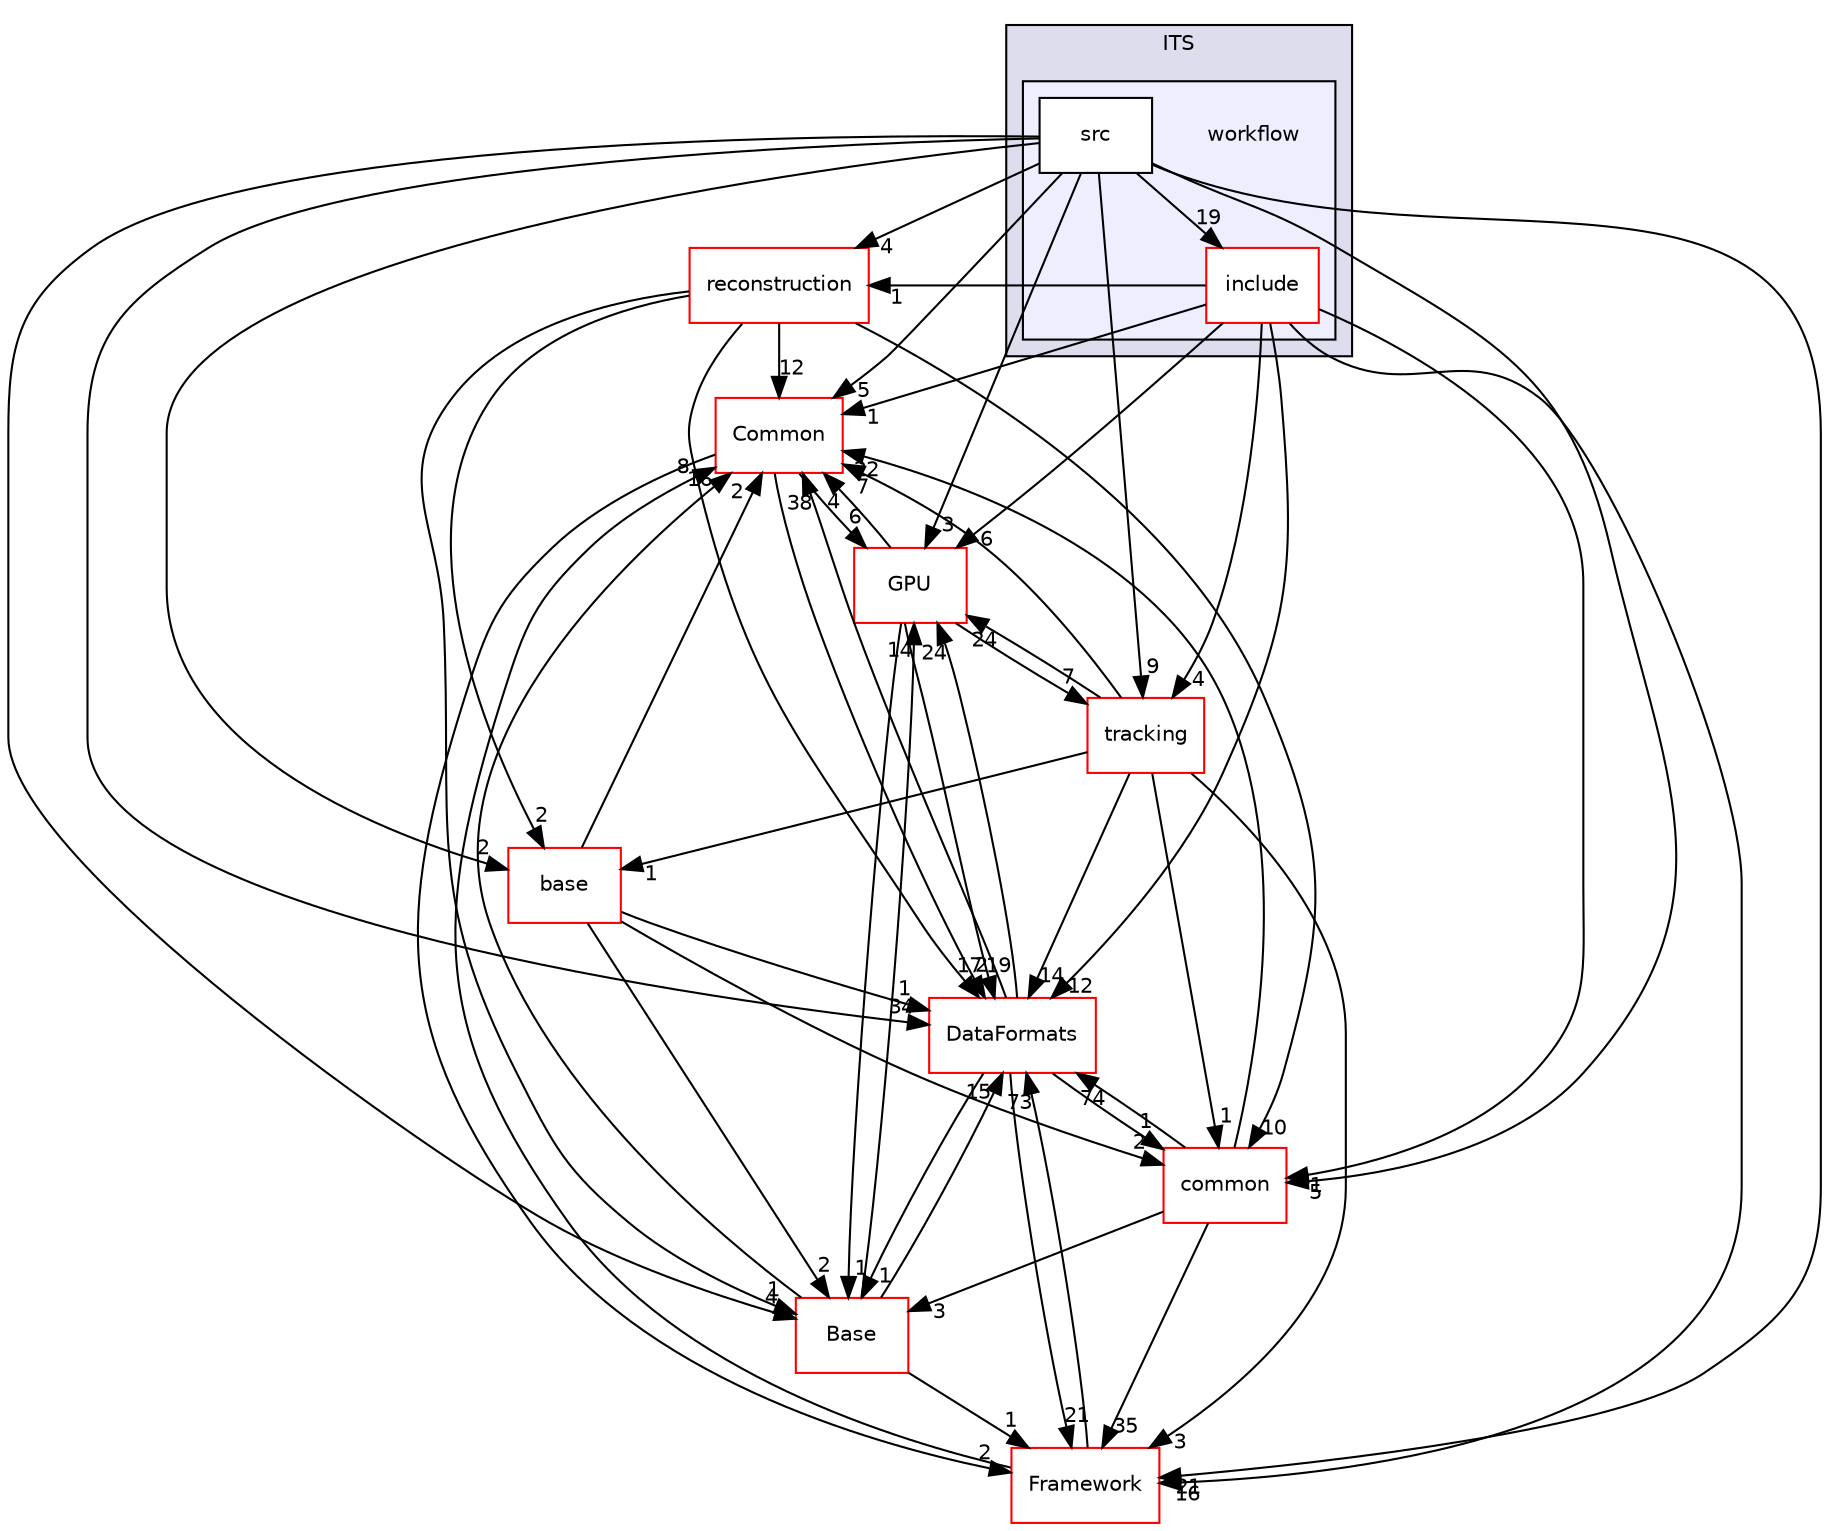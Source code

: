 digraph "/home/travis/build/AliceO2Group/AliceO2/Detectors/ITSMFT/ITS/workflow" {
  bgcolor=transparent;
  compound=true
  node [ fontsize="10", fontname="Helvetica"];
  edge [ labelfontsize="10", labelfontname="Helvetica"];
  subgraph clusterdir_871aad07cbf94d6cd423c3d8d5bdf4e9 {
    graph [ bgcolor="#ddddee", pencolor="black", label="ITS" fontname="Helvetica", fontsize="10", URL="dir_871aad07cbf94d6cd423c3d8d5bdf4e9.html"]
  subgraph clusterdir_1c10308a10e2a510f98c8482fd126054 {
    graph [ bgcolor="#eeeeff", pencolor="black", label="" URL="dir_1c10308a10e2a510f98c8482fd126054.html"];
    dir_1c10308a10e2a510f98c8482fd126054 [shape=plaintext label="workflow"];
    dir_618fe6153adfd0aa136e98ba4badcb47 [shape=box label="include" color="red" fillcolor="white" style="filled" URL="dir_618fe6153adfd0aa136e98ba4badcb47.html"];
    dir_a305436795e321b46c84ff237f418620 [shape=box label="src" color="black" fillcolor="white" style="filled" URL="dir_a305436795e321b46c84ff237f418620.html"];
  }
  }
  dir_eedff867f3c4e67d20b227cb6e0f96ab [shape=box label="base" color="red" URL="dir_eedff867f3c4e67d20b227cb6e0f96ab.html"];
  dir_4ab6b4cc6a7edbff49100e9123df213f [shape=box label="Common" color="red" URL="dir_4ab6b4cc6a7edbff49100e9123df213f.html"];
  dir_37c90836491b695b472bf98d1be8336b [shape=box label="Base" color="red" URL="dir_37c90836491b695b472bf98d1be8336b.html"];
  dir_85bf31a2e8d306e7598ffcb73f8df6bf [shape=box label="common" color="red" URL="dir_85bf31a2e8d306e7598ffcb73f8df6bf.html"];
  dir_5125ceb2b58f632ed0a3019fe2d5cbbc [shape=box label="reconstruction" color="red" URL="dir_5125ceb2b58f632ed0a3019fe2d5cbbc.html"];
  dir_beaad5fa58c175f2fa05fab7e2ac7ba4 [shape=box label="tracking" color="red" URL="dir_beaad5fa58c175f2fa05fab7e2ac7ba4.html"];
  dir_f511f1e9c03c071966ae594f00bbc5e0 [shape=box label="GPU" color="red" URL="dir_f511f1e9c03c071966ae594f00bbc5e0.html"];
  dir_bcbb2cf9a3d3d83e5515c82071a07177 [shape=box label="Framework" color="red" URL="dir_bcbb2cf9a3d3d83e5515c82071a07177.html"];
  dir_2171f7ec022c5423887b07c69b2f5b48 [shape=box label="DataFormats" color="red" URL="dir_2171f7ec022c5423887b07c69b2f5b48.html"];
  dir_eedff867f3c4e67d20b227cb6e0f96ab->dir_4ab6b4cc6a7edbff49100e9123df213f [headlabel="2", labeldistance=1.5 headhref="dir_000525_000036.html"];
  dir_eedff867f3c4e67d20b227cb6e0f96ab->dir_37c90836491b695b472bf98d1be8336b [headlabel="2", labeldistance=1.5 headhref="dir_000525_000287.html"];
  dir_eedff867f3c4e67d20b227cb6e0f96ab->dir_85bf31a2e8d306e7598ffcb73f8df6bf [headlabel="2", labeldistance=1.5 headhref="dir_000525_000072.html"];
  dir_eedff867f3c4e67d20b227cb6e0f96ab->dir_2171f7ec022c5423887b07c69b2f5b48 [headlabel="1", labeldistance=1.5 headhref="dir_000525_000090.html"];
  dir_4ab6b4cc6a7edbff49100e9123df213f->dir_f511f1e9c03c071966ae594f00bbc5e0 [headlabel="6", labeldistance=1.5 headhref="dir_000036_000740.html"];
  dir_4ab6b4cc6a7edbff49100e9123df213f->dir_bcbb2cf9a3d3d83e5515c82071a07177 [headlabel="2", labeldistance=1.5 headhref="dir_000036_000063.html"];
  dir_4ab6b4cc6a7edbff49100e9123df213f->dir_2171f7ec022c5423887b07c69b2f5b48 [headlabel="2", labeldistance=1.5 headhref="dir_000036_000090.html"];
  dir_37c90836491b695b472bf98d1be8336b->dir_4ab6b4cc6a7edbff49100e9123df213f [headlabel="16", labeldistance=1.5 headhref="dir_000287_000036.html"];
  dir_37c90836491b695b472bf98d1be8336b->dir_f511f1e9c03c071966ae594f00bbc5e0 [headlabel="14", labeldistance=1.5 headhref="dir_000287_000740.html"];
  dir_37c90836491b695b472bf98d1be8336b->dir_bcbb2cf9a3d3d83e5515c82071a07177 [headlabel="1", labeldistance=1.5 headhref="dir_000287_000063.html"];
  dir_37c90836491b695b472bf98d1be8336b->dir_2171f7ec022c5423887b07c69b2f5b48 [headlabel="15", labeldistance=1.5 headhref="dir_000287_000090.html"];
  dir_85bf31a2e8d306e7598ffcb73f8df6bf->dir_4ab6b4cc6a7edbff49100e9123df213f [headlabel="22", labeldistance=1.5 headhref="dir_000072_000036.html"];
  dir_85bf31a2e8d306e7598ffcb73f8df6bf->dir_37c90836491b695b472bf98d1be8336b [headlabel="3", labeldistance=1.5 headhref="dir_000072_000287.html"];
  dir_85bf31a2e8d306e7598ffcb73f8df6bf->dir_bcbb2cf9a3d3d83e5515c82071a07177 [headlabel="35", labeldistance=1.5 headhref="dir_000072_000063.html"];
  dir_85bf31a2e8d306e7598ffcb73f8df6bf->dir_2171f7ec022c5423887b07c69b2f5b48 [headlabel="74", labeldistance=1.5 headhref="dir_000072_000090.html"];
  dir_5125ceb2b58f632ed0a3019fe2d5cbbc->dir_eedff867f3c4e67d20b227cb6e0f96ab [headlabel="2", labeldistance=1.5 headhref="dir_000544_000525.html"];
  dir_5125ceb2b58f632ed0a3019fe2d5cbbc->dir_4ab6b4cc6a7edbff49100e9123df213f [headlabel="12", labeldistance=1.5 headhref="dir_000544_000036.html"];
  dir_5125ceb2b58f632ed0a3019fe2d5cbbc->dir_37c90836491b695b472bf98d1be8336b [headlabel="1", labeldistance=1.5 headhref="dir_000544_000287.html"];
  dir_5125ceb2b58f632ed0a3019fe2d5cbbc->dir_85bf31a2e8d306e7598ffcb73f8df6bf [headlabel="10", labeldistance=1.5 headhref="dir_000544_000072.html"];
  dir_5125ceb2b58f632ed0a3019fe2d5cbbc->dir_2171f7ec022c5423887b07c69b2f5b48 [headlabel="17", labeldistance=1.5 headhref="dir_000544_000090.html"];
  dir_beaad5fa58c175f2fa05fab7e2ac7ba4->dir_eedff867f3c4e67d20b227cb6e0f96ab [headlabel="1", labeldistance=1.5 headhref="dir_000055_000525.html"];
  dir_beaad5fa58c175f2fa05fab7e2ac7ba4->dir_4ab6b4cc6a7edbff49100e9123df213f [headlabel="7", labeldistance=1.5 headhref="dir_000055_000036.html"];
  dir_beaad5fa58c175f2fa05fab7e2ac7ba4->dir_85bf31a2e8d306e7598ffcb73f8df6bf [headlabel="1", labeldistance=1.5 headhref="dir_000055_000072.html"];
  dir_beaad5fa58c175f2fa05fab7e2ac7ba4->dir_f511f1e9c03c071966ae594f00bbc5e0 [headlabel="24", labeldistance=1.5 headhref="dir_000055_000740.html"];
  dir_beaad5fa58c175f2fa05fab7e2ac7ba4->dir_bcbb2cf9a3d3d83e5515c82071a07177 [headlabel="3", labeldistance=1.5 headhref="dir_000055_000063.html"];
  dir_beaad5fa58c175f2fa05fab7e2ac7ba4->dir_2171f7ec022c5423887b07c69b2f5b48 [headlabel="14", labeldistance=1.5 headhref="dir_000055_000090.html"];
  dir_618fe6153adfd0aa136e98ba4badcb47->dir_4ab6b4cc6a7edbff49100e9123df213f [headlabel="1", labeldistance=1.5 headhref="dir_000418_000036.html"];
  dir_618fe6153adfd0aa136e98ba4badcb47->dir_85bf31a2e8d306e7598ffcb73f8df6bf [headlabel="1", labeldistance=1.5 headhref="dir_000418_000072.html"];
  dir_618fe6153adfd0aa136e98ba4badcb47->dir_5125ceb2b58f632ed0a3019fe2d5cbbc [headlabel="1", labeldistance=1.5 headhref="dir_000418_000544.html"];
  dir_618fe6153adfd0aa136e98ba4badcb47->dir_beaad5fa58c175f2fa05fab7e2ac7ba4 [headlabel="4", labeldistance=1.5 headhref="dir_000418_000055.html"];
  dir_618fe6153adfd0aa136e98ba4badcb47->dir_f511f1e9c03c071966ae594f00bbc5e0 [headlabel="6", labeldistance=1.5 headhref="dir_000418_000740.html"];
  dir_618fe6153adfd0aa136e98ba4badcb47->dir_bcbb2cf9a3d3d83e5515c82071a07177 [headlabel="16", labeldistance=1.5 headhref="dir_000418_000063.html"];
  dir_618fe6153adfd0aa136e98ba4badcb47->dir_2171f7ec022c5423887b07c69b2f5b48 [headlabel="12", labeldistance=1.5 headhref="dir_000418_000090.html"];
  dir_f511f1e9c03c071966ae594f00bbc5e0->dir_4ab6b4cc6a7edbff49100e9123df213f [headlabel="4", labeldistance=1.5 headhref="dir_000740_000036.html"];
  dir_f511f1e9c03c071966ae594f00bbc5e0->dir_37c90836491b695b472bf98d1be8336b [headlabel="1", labeldistance=1.5 headhref="dir_000740_000287.html"];
  dir_f511f1e9c03c071966ae594f00bbc5e0->dir_beaad5fa58c175f2fa05fab7e2ac7ba4 [headlabel="7", labeldistance=1.5 headhref="dir_000740_000055.html"];
  dir_f511f1e9c03c071966ae594f00bbc5e0->dir_2171f7ec022c5423887b07c69b2f5b48 [headlabel="19", labeldistance=1.5 headhref="dir_000740_000090.html"];
  dir_bcbb2cf9a3d3d83e5515c82071a07177->dir_4ab6b4cc6a7edbff49100e9123df213f [headlabel="8", labeldistance=1.5 headhref="dir_000063_000036.html"];
  dir_bcbb2cf9a3d3d83e5515c82071a07177->dir_2171f7ec022c5423887b07c69b2f5b48 [headlabel="73", labeldistance=1.5 headhref="dir_000063_000090.html"];
  dir_a305436795e321b46c84ff237f418620->dir_eedff867f3c4e67d20b227cb6e0f96ab [headlabel="2", labeldistance=1.5 headhref="dir_000430_000525.html"];
  dir_a305436795e321b46c84ff237f418620->dir_4ab6b4cc6a7edbff49100e9123df213f [headlabel="5", labeldistance=1.5 headhref="dir_000430_000036.html"];
  dir_a305436795e321b46c84ff237f418620->dir_37c90836491b695b472bf98d1be8336b [headlabel="4", labeldistance=1.5 headhref="dir_000430_000287.html"];
  dir_a305436795e321b46c84ff237f418620->dir_85bf31a2e8d306e7598ffcb73f8df6bf [headlabel="5", labeldistance=1.5 headhref="dir_000430_000072.html"];
  dir_a305436795e321b46c84ff237f418620->dir_5125ceb2b58f632ed0a3019fe2d5cbbc [headlabel="4", labeldistance=1.5 headhref="dir_000430_000544.html"];
  dir_a305436795e321b46c84ff237f418620->dir_beaad5fa58c175f2fa05fab7e2ac7ba4 [headlabel="9", labeldistance=1.5 headhref="dir_000430_000055.html"];
  dir_a305436795e321b46c84ff237f418620->dir_618fe6153adfd0aa136e98ba4badcb47 [headlabel="19", labeldistance=1.5 headhref="dir_000430_000418.html"];
  dir_a305436795e321b46c84ff237f418620->dir_f511f1e9c03c071966ae594f00bbc5e0 [headlabel="3", labeldistance=1.5 headhref="dir_000430_000740.html"];
  dir_a305436795e321b46c84ff237f418620->dir_bcbb2cf9a3d3d83e5515c82071a07177 [headlabel="21", labeldistance=1.5 headhref="dir_000430_000063.html"];
  dir_a305436795e321b46c84ff237f418620->dir_2171f7ec022c5423887b07c69b2f5b48 [headlabel="34", labeldistance=1.5 headhref="dir_000430_000090.html"];
  dir_2171f7ec022c5423887b07c69b2f5b48->dir_4ab6b4cc6a7edbff49100e9123df213f [headlabel="38", labeldistance=1.5 headhref="dir_000090_000036.html"];
  dir_2171f7ec022c5423887b07c69b2f5b48->dir_37c90836491b695b472bf98d1be8336b [headlabel="1", labeldistance=1.5 headhref="dir_000090_000287.html"];
  dir_2171f7ec022c5423887b07c69b2f5b48->dir_85bf31a2e8d306e7598ffcb73f8df6bf [headlabel="1", labeldistance=1.5 headhref="dir_000090_000072.html"];
  dir_2171f7ec022c5423887b07c69b2f5b48->dir_f511f1e9c03c071966ae594f00bbc5e0 [headlabel="24", labeldistance=1.5 headhref="dir_000090_000740.html"];
  dir_2171f7ec022c5423887b07c69b2f5b48->dir_bcbb2cf9a3d3d83e5515c82071a07177 [headlabel="21", labeldistance=1.5 headhref="dir_000090_000063.html"];
}
